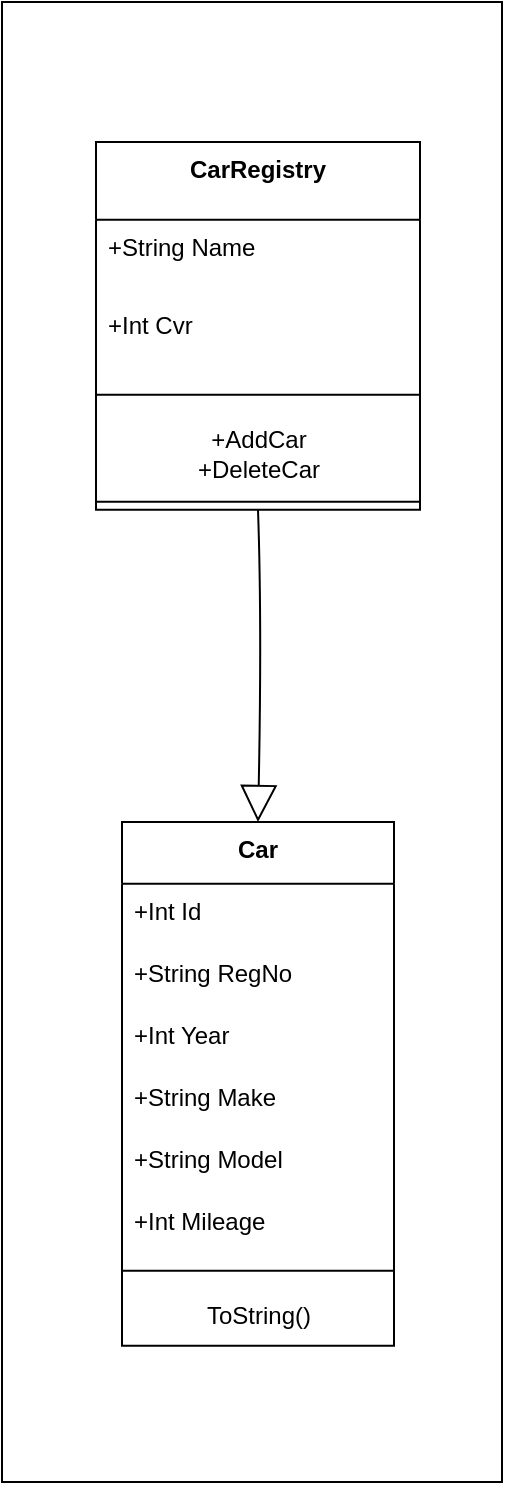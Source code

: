 <mxfile version="27.1.1">
  <diagram name="Page-1" id="CO7i5vKdiVlo13HYvMW6">
    <mxGraphModel dx="2066" dy="1147" grid="1" gridSize="10" guides="1" tooltips="1" connect="1" arrows="1" fold="1" page="1" pageScale="1" pageWidth="827" pageHeight="1169" math="0" shadow="0">
      <root>
        <mxCell id="0" />
        <mxCell id="1" parent="0" />
        <mxCell id="DAdA4TB_cBlPrp5Clizo-18" value="" style="rounded=0;whiteSpace=wrap;html=1;" vertex="1" parent="1">
          <mxGeometry x="270" y="190" width="250" height="740" as="geometry" />
        </mxCell>
        <mxCell id="2" value="CarRegistry" style="swimlane;fontStyle=1;align=center;verticalAlign=top;childLayout=stackLayout;horizontal=1;startSize=38.857;horizontalStack=0;resizeParent=1;resizeParentMax=0;resizeLast=0;collapsible=0;marginBottom=0;" parent="1" vertex="1">
          <mxGeometry x="317" y="260" width="162" height="183.857" as="geometry" />
        </mxCell>
        <mxCell id="3" value="+String Name" style="text;strokeColor=none;fillColor=none;align=left;verticalAlign=top;spacingLeft=4;spacingRight=4;overflow=hidden;rotatable=0;points=[[0,0.5],[1,0.5]];portConstraint=eastwest;" parent="2" vertex="1">
          <mxGeometry y="38.857" width="162" height="39" as="geometry" />
        </mxCell>
        <mxCell id="4" value="+Int Cvr" style="text;strokeColor=none;fillColor=none;align=left;verticalAlign=top;spacingLeft=4;spacingRight=4;overflow=hidden;rotatable=0;points=[[0,0.5],[1,0.5]];portConstraint=eastwest;" parent="2" vertex="1">
          <mxGeometry y="77.857" width="162" height="39" as="geometry" />
        </mxCell>
        <mxCell id="5" style="line;strokeWidth=1;fillColor=none;align=left;verticalAlign=middle;spacingTop=-1;spacingLeft=3;spacingRight=3;rotatable=0;labelPosition=right;points=[];portConstraint=eastwest;strokeColor=inherit;" parent="2" vertex="1">
          <mxGeometry y="116.857" width="162" height="19" as="geometry" />
        </mxCell>
        <mxCell id="DAdA4TB_cBlPrp5Clizo-16" value="&lt;div&gt;+AddCar&lt;/div&gt;&lt;div&gt;+DeleteCar&lt;/div&gt;" style="text;html=1;align=center;verticalAlign=middle;resizable=0;points=[];autosize=1;strokeColor=none;fillColor=none;" vertex="1" parent="2">
          <mxGeometry y="135.857" width="162" height="40" as="geometry" />
        </mxCell>
        <mxCell id="DAdA4TB_cBlPrp5Clizo-17" value="" style="line;strokeWidth=1;fillColor=none;align=left;verticalAlign=middle;spacingTop=-1;spacingLeft=3;spacingRight=3;rotatable=0;labelPosition=right;points=[];portConstraint=eastwest;strokeColor=inherit;" vertex="1" parent="2">
          <mxGeometry y="175.857" width="162" height="8" as="geometry" />
        </mxCell>
        <mxCell id="6" value="Car" style="swimlane;fontStyle=1;align=center;verticalAlign=top;childLayout=stackLayout;horizontal=1;startSize=30.933;horizontalStack=0;resizeParent=1;resizeParentMax=0;resizeLast=0;collapsible=0;marginBottom=0;" parent="1" vertex="1">
          <mxGeometry x="330" y="600" width="136" height="261.933" as="geometry" />
        </mxCell>
        <mxCell id="7" value="+Int Id" style="text;strokeColor=none;fillColor=none;align=left;verticalAlign=top;spacingLeft=4;spacingRight=4;overflow=hidden;rotatable=0;points=[[0,0.5],[1,0.5]];portConstraint=eastwest;" parent="6" vertex="1">
          <mxGeometry y="30.933" width="136" height="31" as="geometry" />
        </mxCell>
        <mxCell id="8" value="+String RegNo" style="text;strokeColor=none;fillColor=none;align=left;verticalAlign=top;spacingLeft=4;spacingRight=4;overflow=hidden;rotatable=0;points=[[0,0.5],[1,0.5]];portConstraint=eastwest;" parent="6" vertex="1">
          <mxGeometry y="61.933" width="136" height="31" as="geometry" />
        </mxCell>
        <mxCell id="9" value="+Int Year" style="text;strokeColor=none;fillColor=none;align=left;verticalAlign=top;spacingLeft=4;spacingRight=4;overflow=hidden;rotatable=0;points=[[0,0.5],[1,0.5]];portConstraint=eastwest;" parent="6" vertex="1">
          <mxGeometry y="92.933" width="136" height="31" as="geometry" />
        </mxCell>
        <mxCell id="10" value="+String Make" style="text;strokeColor=none;fillColor=none;align=left;verticalAlign=top;spacingLeft=4;spacingRight=4;overflow=hidden;rotatable=0;points=[[0,0.5],[1,0.5]];portConstraint=eastwest;" parent="6" vertex="1">
          <mxGeometry y="123.933" width="136" height="31" as="geometry" />
        </mxCell>
        <mxCell id="11" value="+String Model" style="text;strokeColor=none;fillColor=none;align=left;verticalAlign=top;spacingLeft=4;spacingRight=4;overflow=hidden;rotatable=0;points=[[0,0.5],[1,0.5]];portConstraint=eastwest;" parent="6" vertex="1">
          <mxGeometry y="154.933" width="136" height="31" as="geometry" />
        </mxCell>
        <mxCell id="12" value="+Int Mileage" style="text;strokeColor=none;fillColor=none;align=left;verticalAlign=top;spacingLeft=4;spacingRight=4;overflow=hidden;rotatable=0;points=[[0,0.5],[1,0.5]];portConstraint=eastwest;" parent="6" vertex="1">
          <mxGeometry y="185.933" width="136" height="31" as="geometry" />
        </mxCell>
        <mxCell id="13" value="" style="line;strokeWidth=1;fillColor=none;align=left;verticalAlign=middle;spacingTop=-1;spacingLeft=3;spacingRight=3;rotatable=0;labelPosition=right;points=[];portConstraint=eastwest;strokeColor=inherit;" parent="6" vertex="1">
          <mxGeometry y="216.933" width="136" height="15" as="geometry" />
        </mxCell>
        <mxCell id="DAdA4TB_cBlPrp5Clizo-15" value="ToString()" style="text;html=1;align=center;verticalAlign=middle;resizable=0;points=[];autosize=1;strokeColor=none;fillColor=none;" vertex="1" parent="6">
          <mxGeometry y="231.933" width="136" height="30" as="geometry" />
        </mxCell>
        <mxCell id="14" value="" style="curved=1;startArrow=block;startSize=16;startFill=0;endArrow=none;exitX=0.5;exitY=0;entryX=0.5;entryY=1;entryDx=0;entryDy=0;exitDx=0;exitDy=0;" parent="1" source="6" target="2" edge="1">
          <mxGeometry relative="1" as="geometry">
            <Array as="points">
              <mxPoint x="400" y="500" />
            </Array>
          </mxGeometry>
        </mxCell>
      </root>
    </mxGraphModel>
  </diagram>
</mxfile>
